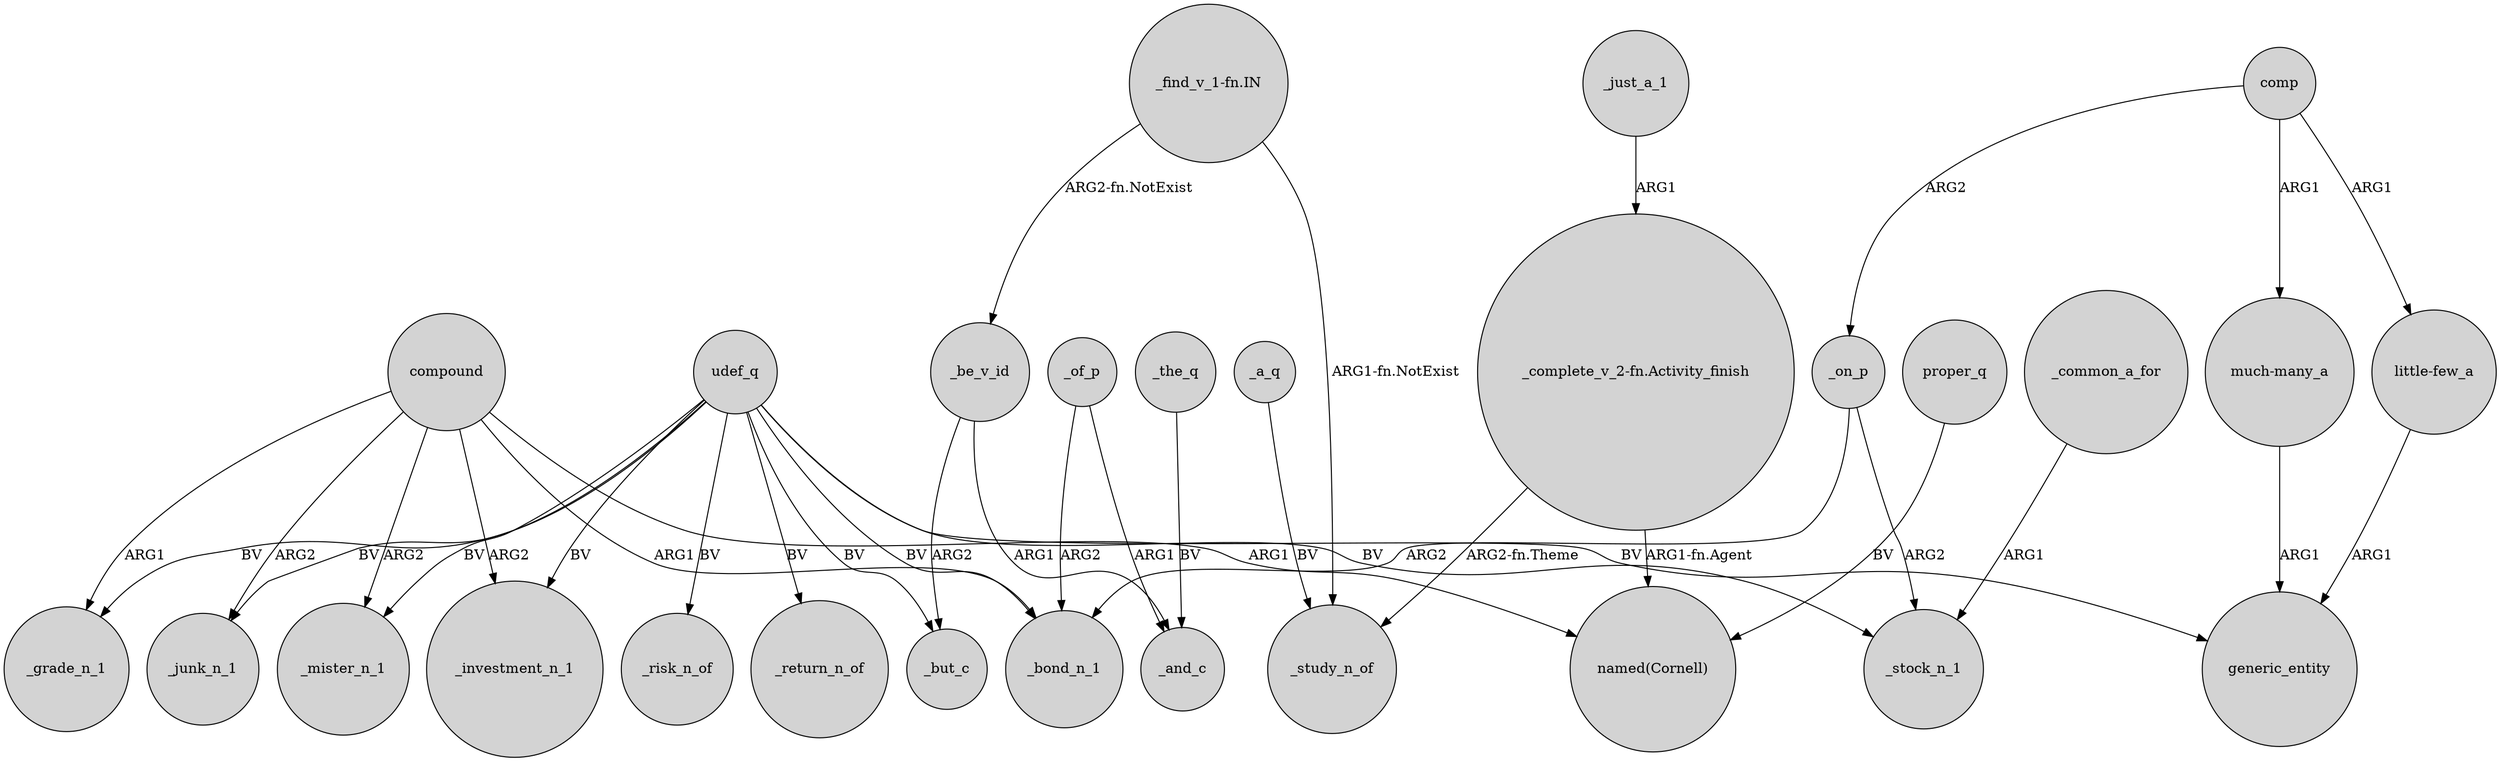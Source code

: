 digraph {
	node [shape=circle style=filled]
	udef_q -> _risk_n_of [label=BV]
	_the_q -> _and_c [label=BV]
	_a_q -> _study_n_of [label=BV]
	udef_q -> _grade_n_1 [label=BV]
	udef_q -> generic_entity [label=BV]
	"much-many_a" -> generic_entity [label=ARG1]
	udef_q -> _return_n_of [label=BV]
	compound -> _mister_n_1 [label=ARG2]
	"_find_v_1-fn.IN" -> _study_n_of [label="ARG1-fn.NotExist"]
	compound -> _bond_n_1 [label=ARG1]
	compound -> _grade_n_1 [label=ARG1]
	udef_q -> _mister_n_1 [label=BV]
	"_complete_v_2-fn.Activity_finish" -> _study_n_of [label="ARG2-fn.Theme"]
	compound -> _investment_n_1 [label=ARG2]
	_of_p -> _bond_n_1 [label=ARG2]
	compound -> _junk_n_1 [label=ARG2]
	_be_v_id -> _and_c [label=ARG1]
	proper_q -> "named(Cornell)" [label=BV]
	udef_q -> _junk_n_1 [label=BV]
	udef_q -> _bond_n_1 [label=BV]
	"_complete_v_2-fn.Activity_finish" -> "named(Cornell)" [label="ARG1-fn.Agent"]
	udef_q -> _stock_n_1 [label=BV]
	comp -> "much-many_a" [label=ARG1]
	"_find_v_1-fn.IN" -> _be_v_id [label="ARG2-fn.NotExist"]
	comp -> "little-few_a" [label=ARG1]
	_on_p -> _bond_n_1 [label=ARG2]
	_of_p -> _and_c [label=ARG1]
	_just_a_1 -> "_complete_v_2-fn.Activity_finish" [label=ARG1]
	compound -> "named(Cornell)" [label=ARG1]
	_common_a_for -> _stock_n_1 [label=ARG1]
	udef_q -> _investment_n_1 [label=BV]
	comp -> _on_p [label=ARG2]
	_on_p -> _stock_n_1 [label=ARG2]
	udef_q -> _but_c [label=BV]
	"little-few_a" -> generic_entity [label=ARG1]
	_be_v_id -> _but_c [label=ARG2]
}
